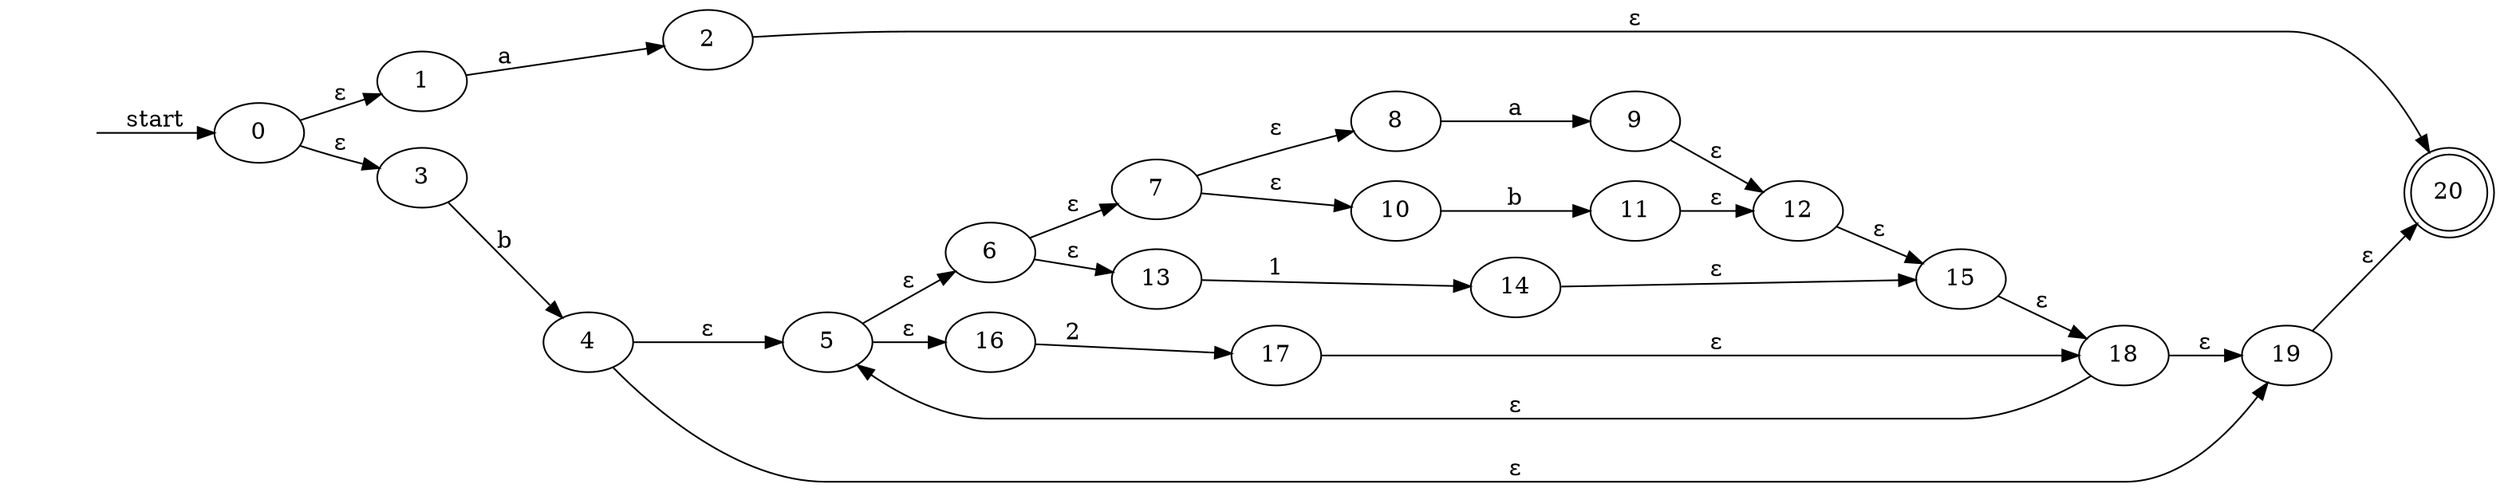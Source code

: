 digraph {
	graph [rankdir=LR]
	"" [shape=none style=invisible]
	"" -> 0 [label=start]
	1 [label=1]
	2 [label=2]
	3 [label=3]
	4 [label=4]
	5 [label=5]
	6 [label=6]
	7 [label=7]
	8 [label=8]
	9 [label=9]
	10 [label=10]
	11 [label=11]
	12 [label=12]
	13 [label=13]
	14 [label=14]
	15 [label=15]
	16 [label=16]
	17 [label=17]
	18 [label=18]
	19 [label=19]
	20 [label=20 shape=doublecircle]
	0 -> 1 [label="ε"]
	0 -> 3 [label="ε"]
	1 -> 2 [label=a]
	3 -> 4 [label=b]
	4 -> 5 [label="ε"]
	4 -> 19 [label="ε"]
	5 -> 6 [label="ε"]
	5 -> 16 [label="ε"]
	6 -> 7 [label="ε"]
	6 -> 13 [label="ε"]
	7 -> 8 [label="ε"]
	7 -> 10 [label="ε"]
	8 -> 9 [label=a]
	10 -> 11 [label=b]
	9 -> 12 [label="ε"]
	11 -> 12 [label="ε"]
	13 -> 14 [label=1]
	12 -> 15 [label="ε"]
	14 -> 15 [label="ε"]
	16 -> 17 [label=2]
	15 -> 18 [label="ε"]
	17 -> 18 [label="ε"]
	18 -> 5 [label="ε"]
	18 -> 19 [label="ε"]
	2 -> 20 [label="ε"]
	19 -> 20 [label="ε"]
}
